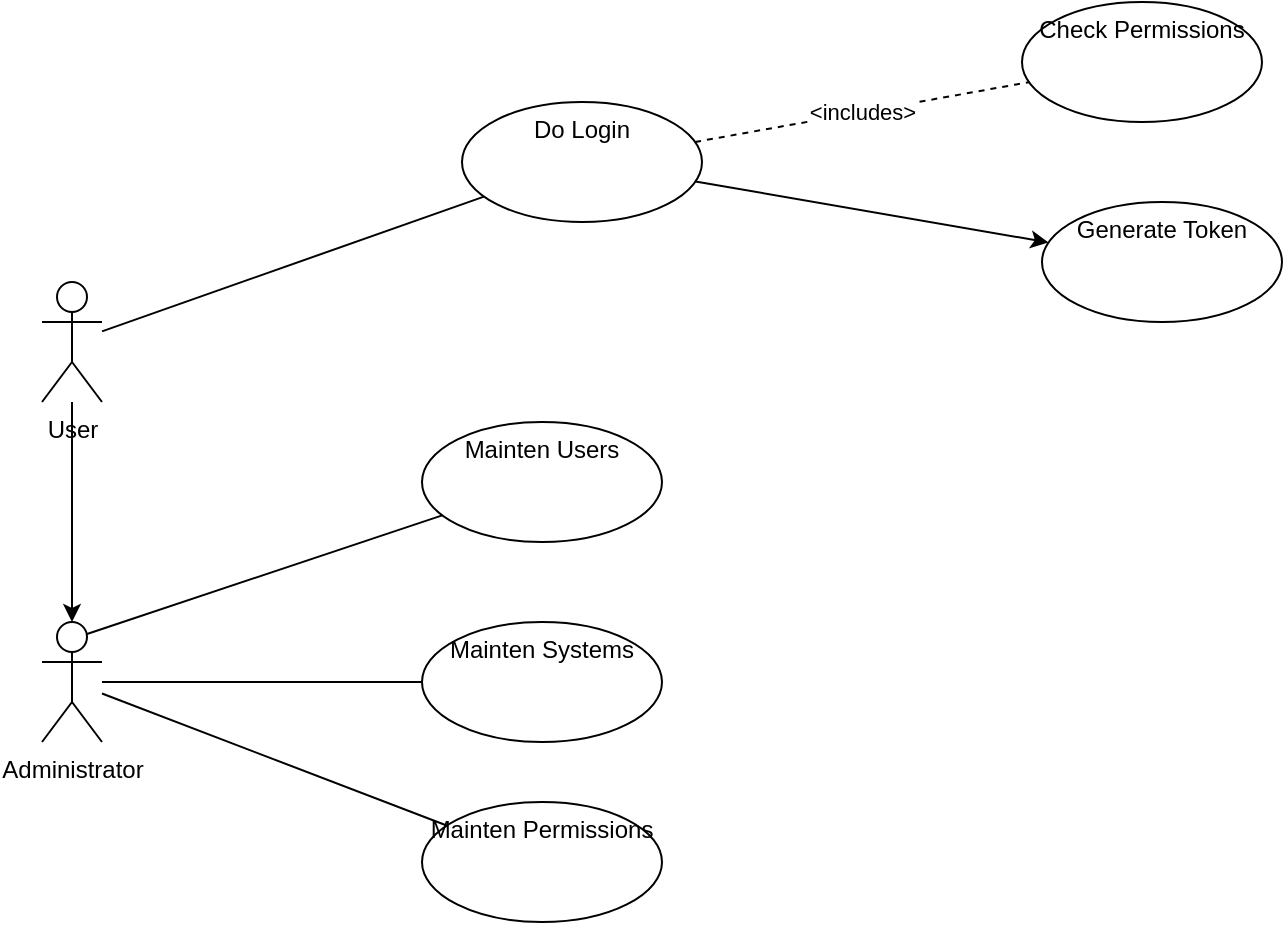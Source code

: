 <mxfile>
    <diagram id="daHbi926pgNqEeBd9xth" name="Page-1">
        <mxGraphModel dx="1077" dy="531" grid="1" gridSize="10" guides="1" tooltips="1" connect="1" arrows="1" fold="1" page="1" pageScale="1" pageWidth="850" pageHeight="1100" math="0" shadow="0">
            <root>
                <mxCell id="0"/>
                <mxCell id="1" parent="0"/>
                <mxCell id="13" value="" style="edgeStyle=none;html=1;" edge="1" parent="1" source="2" target="12">
                    <mxGeometry relative="1" as="geometry"/>
                </mxCell>
                <mxCell id="2" value="User" style="shape=umlActor;verticalLabelPosition=bottom;verticalAlign=top;html=1;outlineConnect=0;" vertex="1" parent="1">
                    <mxGeometry x="80" y="180" width="30" height="60" as="geometry"/>
                </mxCell>
                <mxCell id="26" value="" style="edgeStyle=none;html=1;" edge="1" parent="1" source="5" target="25">
                    <mxGeometry relative="1" as="geometry"/>
                </mxCell>
                <mxCell id="5" value="Do Login" style="ellipse;whiteSpace=wrap;html=1;verticalAlign=top;" vertex="1" parent="1">
                    <mxGeometry x="290" y="90" width="120" height="60" as="geometry"/>
                </mxCell>
                <mxCell id="7" value="Check Permissions" style="ellipse;whiteSpace=wrap;html=1;verticalAlign=top;" vertex="1" parent="1">
                    <mxGeometry x="570" y="40" width="120" height="60" as="geometry"/>
                </mxCell>
                <mxCell id="12" value="Administrator" style="shape=umlActor;verticalLabelPosition=bottom;verticalAlign=top;html=1;outlineConnect=0;" vertex="1" parent="1">
                    <mxGeometry x="80" y="350" width="30" height="60" as="geometry"/>
                </mxCell>
                <mxCell id="14" value="Mainten Users" style="ellipse;whiteSpace=wrap;html=1;verticalAlign=top;" vertex="1" parent="1">
                    <mxGeometry x="270" y="250" width="120" height="60" as="geometry"/>
                </mxCell>
                <mxCell id="16" value="Mainten Systems" style="ellipse;whiteSpace=wrap;html=1;verticalAlign=top;" vertex="1" parent="1">
                    <mxGeometry x="270" y="350" width="120" height="60" as="geometry"/>
                </mxCell>
                <mxCell id="18" value="Mainten Permissions" style="ellipse;whiteSpace=wrap;html=1;verticalAlign=top;" vertex="1" parent="1">
                    <mxGeometry x="270" y="440" width="120" height="60" as="geometry"/>
                </mxCell>
                <mxCell id="22" value="&amp;lt;includes&amp;gt;" style="endArrow=none;dashed=1;html=1;" edge="1" parent="1" source="5" target="7">
                    <mxGeometry width="50" height="50" relative="1" as="geometry">
                        <mxPoint x="400" y="300" as="sourcePoint"/>
                        <mxPoint x="450" y="250" as="targetPoint"/>
                        <Array as="points"/>
                    </mxGeometry>
                </mxCell>
                <mxCell id="25" value="Generate Token" style="ellipse;whiteSpace=wrap;html=1;verticalAlign=top;" vertex="1" parent="1">
                    <mxGeometry x="580" y="140" width="120" height="60" as="geometry"/>
                </mxCell>
                <mxCell id="28" value="" style="endArrow=none;html=1;" edge="1" parent="1" source="2" target="5">
                    <mxGeometry width="50" height="50" relative="1" as="geometry">
                        <mxPoint x="400" y="300" as="sourcePoint"/>
                        <mxPoint x="450" y="250" as="targetPoint"/>
                    </mxGeometry>
                </mxCell>
                <mxCell id="29" value="" style="endArrow=none;html=1;exitX=0.75;exitY=0.1;exitDx=0;exitDy=0;exitPerimeter=0;" edge="1" parent="1" source="12" target="14">
                    <mxGeometry width="50" height="50" relative="1" as="geometry">
                        <mxPoint x="400" y="300" as="sourcePoint"/>
                        <mxPoint x="450" y="250" as="targetPoint"/>
                    </mxGeometry>
                </mxCell>
                <mxCell id="30" value="" style="endArrow=none;html=1;" edge="1" parent="1" source="12" target="16">
                    <mxGeometry width="50" height="50" relative="1" as="geometry">
                        <mxPoint x="400" y="300" as="sourcePoint"/>
                        <mxPoint x="450" y="250" as="targetPoint"/>
                    </mxGeometry>
                </mxCell>
                <mxCell id="31" value="" style="endArrow=none;html=1;" edge="1" parent="1" source="12" target="18">
                    <mxGeometry width="50" height="50" relative="1" as="geometry">
                        <mxPoint x="400" y="300" as="sourcePoint"/>
                        <mxPoint x="450" y="250" as="targetPoint"/>
                    </mxGeometry>
                </mxCell>
            </root>
        </mxGraphModel>
    </diagram>
</mxfile>